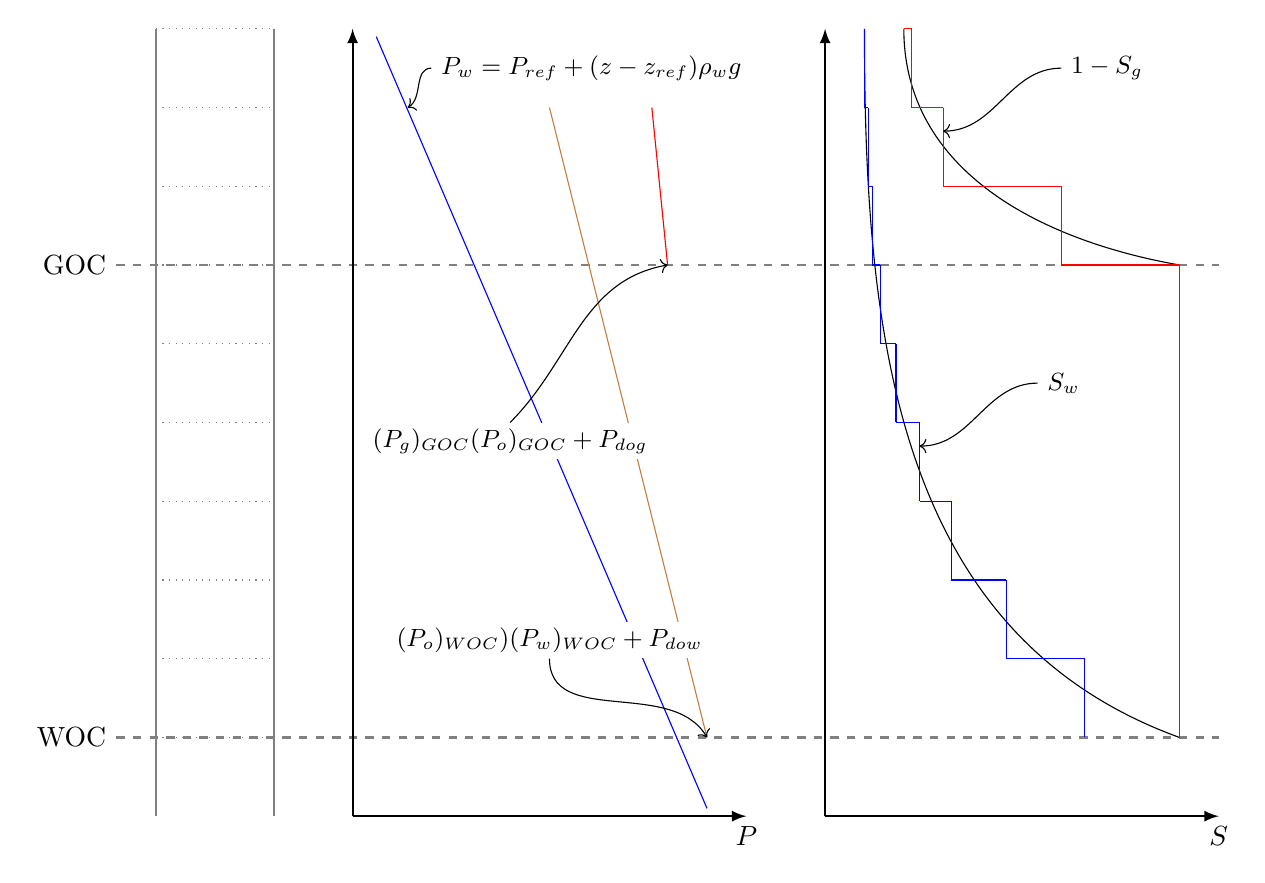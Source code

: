 % -*- root: ../../ressim.tex -*-

\begin{tikzpicture}
  % Dummy lines
  % \draw (0,0) -- (\textwidth,0);
  % \draw (\textwidth/4.0, 0) -- (\textwidth/4.0, 1);
  % \draw (\textwidth/4.0+3/4/2*\textwidth, 0) -- (\textwidth/4.0+3/4/2*\textwidth, 1);

  \draw [thick,gray] (1.5,0) -- (1.5,10);
  \draw [thick,gray] (3,0) -- (3,10);
  \foreach \y in {1,...,10}
    \draw [dotted,gray] (1.5,\y) -- (3,\y);

  % GOC, WOC labels
  \draw [thick, dashed, gray, text=black] (1,1) -- (15,1) node [at start, anchor=east] {WOC};
  \draw [thick, dashed, gray, text=black] (1,7) -- (15,7) node [at start, anchor=east] {GOC};

  % Pressure curve axes
  \draw [-latex,thick] (4,0) -- (9,0) node [anchor=north] {$P$};
  \draw [-latex,thick] (4,0) -- (4,10);

  % Pressure curves
  \draw [blue] (4.3,9.9) -- (8.5,.1); % Water
  \draw [brown] (6.5,9) -- (8.5,1); % Oil
  \draw [red] (7.8,9) -- (8,7); % Gas

  % Annotations
  \draw [] (5,9.5) edge[out=180,in=30,->] (4.7,9) node [anchor=west,font=\small] {$P_w=P_{ref}+(z-z_{ref})\rho_w g$};
  \draw [] (6,5) edge[out=45,in=-170,->] (8,7) node [anchor=north,font=\small,fill=white,inner sep=.2em] {$(P_g)_{GOC}(P_o)_{GOC}+P_{dog}$};
  \draw [] (6.5,2) edge[out=-90,in=120,->] (8.5,1) node [anchor=south,font=\small,fill=white,inner sep=.2em] {$(P_o)_{WOC} ) (P_w)_{WOC} + P_{dow}$};






  % Saturation curve axes
  \draw [thick,-latex] (10,0) -- (15,0) node [anchor=north] {$S$};
  \draw [thick,-latex] (10,0) -- (10,10);

  % Saturation curves (continous)
  \draw [black] (10.5,10) edge[out=-90,in=160] (14.5,1); % Continous oil
  \draw [black] (11,10) edge[out=-90,in=170] (14.5,7); % Continous gas

  % Saturation curve (grid 1-S_g)
  \draw [red] (11.0,10) -- (11.1,10);
  \draw [red] (11.1,10) -- (11.1,9 );
  \draw [red] (11.1,9 ) -- (11.5,9 );
  \draw [red] (11.5,9 ) -- (11.5,8 );
  \draw [red] (11.5,8 ) -- (13.0,8 );
  \draw [red] (13.0,8 ) -- (13.0,7 );
  \draw [red] (13.0,7 ) -- (14.5,7 );
  \draw [red] (14.5,7 ) -- (14.5,1 );

  % Saturation curve (grid S_w)
  \draw [blue] (10.50,10) -- (10.50,10);
  \draw [blue] (10.50,10) -- (10.50,9 );
  \draw [blue] (10.50,9 ) -- (10.55,9 );
  \draw [blue] (10.55,9 ) -- (10.55,8 );
  \draw [blue] (10.55,8 ) -- (10.60,8 );
  \draw [blue] (10.60,8 ) -- (10.60,7 );
  \draw [blue] (10.60,7 ) -- (10.70,7 );
  \draw [blue] (10.70,7 ) -- (10.70,6 );
  \draw [blue] (10.70,6 ) -- (10.90,6 );
  \draw [blue] (10.90,6 ) -- (10.90,5 );
  \draw [blue] (10.90,5 ) -- (11.20,5 );
  \draw [blue] (11.20,5 ) -- (11.20,4 );
  \draw [blue] (11.20,4 ) -- (11.60,4 );
  \draw [blue] (11.60,4 ) -- (11.60,3 );
  \draw [blue] (11.60,3 ) -- (12.30,3 );
  \draw [blue] (12.30,3 ) -- (12.30,2 );
  \draw [blue] (12.30,2 ) -- (13.30,2 );
  \draw [blue] (13.30,2 ) -- (13.30,1 );

  % Annotations
  \draw [] (13,9.5) edge[out=-180,in=0,->] (11.5,8.7) node [anchor=west, font=\small] {$1-S_g$};
  \draw [] (12.7,5.5) edge[out=-180,in=0,->] (11.2,4.7) node [anchor=west, font=\small] {$S_w$};






\end{tikzpicture}
